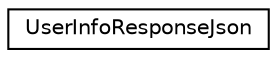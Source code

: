 digraph "Graphical Class Hierarchy"
{
 // INTERACTIVE_SVG=YES
 // LATEX_PDF_SIZE
  edge [fontname="Helvetica",fontsize="10",labelfontname="Helvetica",labelfontsize="10"];
  node [fontname="Helvetica",fontsize="10",shape=record];
  rankdir="LR";
  Node0 [label="UserInfoResponseJson",height=0.2,width=0.4,color="black", fillcolor="white", style="filled",URL="$class_user_info_response_json.html",tooltip=" "];
}
